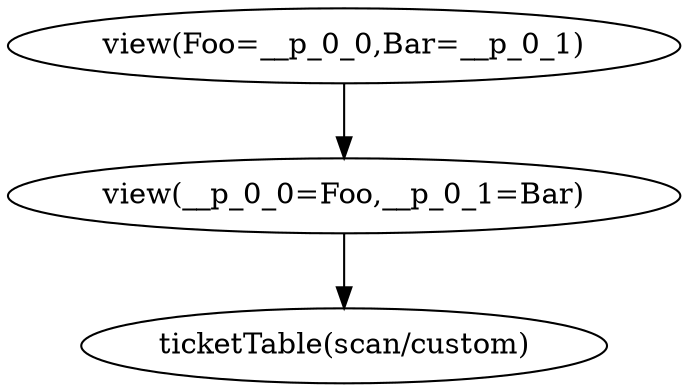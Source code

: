 digraph {
"op_0" ["label"="ticketTable(scan/custom)"]
"op_1" ["label"="view(__p_0_0=Foo,__p_0_1=Bar)"]
"op_2" ["label"="view(Foo=__p_0_0,Bar=__p_0_1)"]
"op_1" -> "op_0"
"op_2" -> "op_1"
}